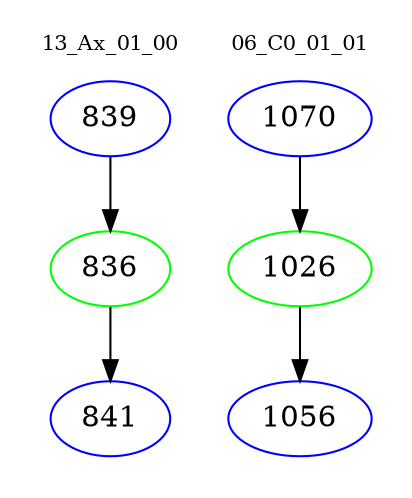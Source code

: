 digraph{
subgraph cluster_0 {
color = white
label = "13_Ax_01_00";
fontsize=10;
T0_839 [label="839", color="blue"]
T0_839 -> T0_836 [color="black"]
T0_836 [label="836", color="green"]
T0_836 -> T0_841 [color="black"]
T0_841 [label="841", color="blue"]
}
subgraph cluster_1 {
color = white
label = "06_C0_01_01";
fontsize=10;
T1_1070 [label="1070", color="blue"]
T1_1070 -> T1_1026 [color="black"]
T1_1026 [label="1026", color="green"]
T1_1026 -> T1_1056 [color="black"]
T1_1056 [label="1056", color="blue"]
}
}

